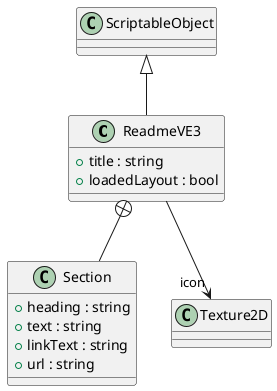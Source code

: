 @startuml
class ReadmeVE3 {
    + title : string
    + loadedLayout : bool
}
class Section {
    + heading : string
    + text : string
    + linkText : string
    + url : string
}
ScriptableObject <|-- ReadmeVE3
ReadmeVE3 --> "icon" Texture2D
ReadmeVE3 +-- Section
@enduml
